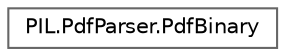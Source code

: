 digraph "Graphical Class Hierarchy"
{
 // LATEX_PDF_SIZE
  bgcolor="transparent";
  edge [fontname=Helvetica,fontsize=10,labelfontname=Helvetica,labelfontsize=10];
  node [fontname=Helvetica,fontsize=10,shape=box,height=0.2,width=0.4];
  rankdir="LR";
  Node0 [id="Node000000",label="PIL.PdfParser.PdfBinary",height=0.2,width=0.4,color="grey40", fillcolor="white", style="filled",URL="$d0/dcc/classPIL_1_1PdfParser_1_1PdfBinary.html",tooltip=" "];
}
